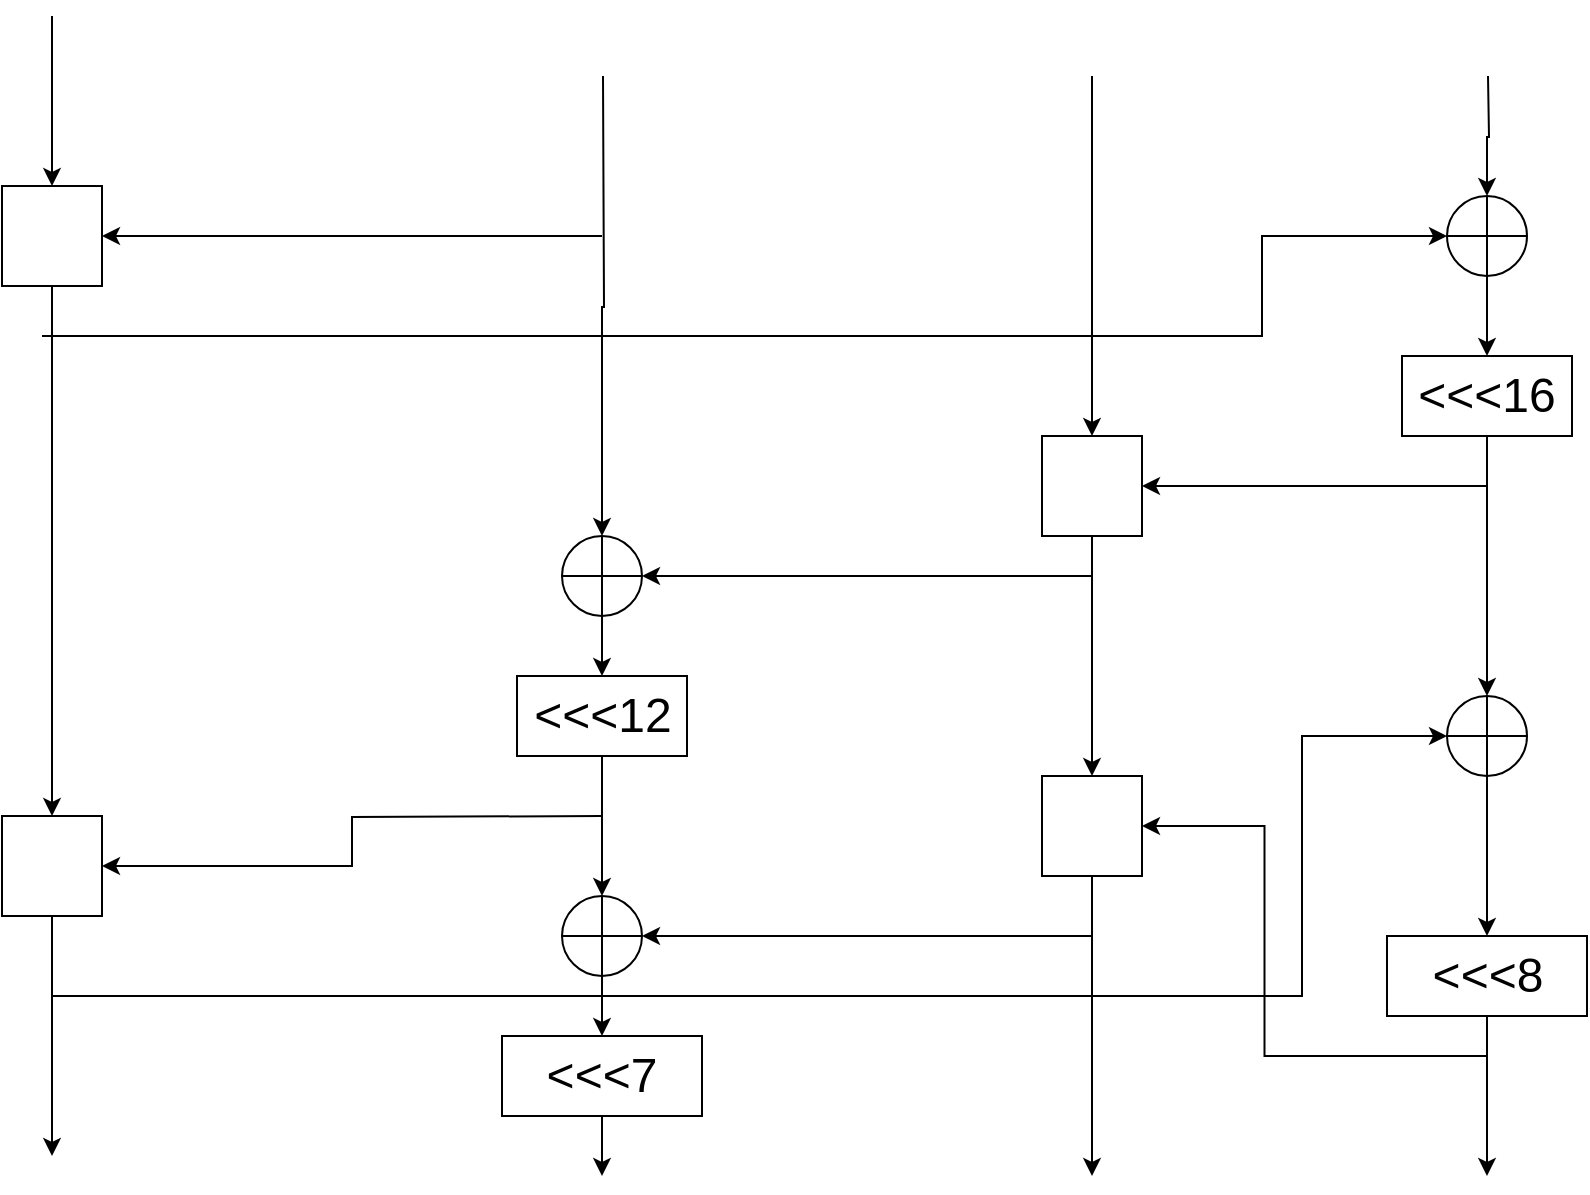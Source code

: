 <mxfile version="16.1.0" type="github">
  <diagram id="AyuG2AtyzldL2LKx-N-V" name="Page-1">
    <mxGraphModel dx="1422" dy="1363" grid="1" gridSize="10" guides="1" tooltips="1" connect="1" arrows="1" fold="1" page="1" pageScale="1" pageWidth="827" pageHeight="583" math="0" shadow="0">
      <root>
        <mxCell id="0" />
        <mxCell id="1" parent="0" />
        <mxCell id="qpBcVbU79Aa1EWPwrXT2-56" style="edgeStyle=orthogonalEdgeStyle;rounded=0;sketch=0;orthogonalLoop=1;jettySize=auto;html=1;fontSize=24;startArrow=none;startFill=0;endArrow=classic;endFill=1;endSize=6;" edge="1" parent="1" target="qpBcVbU79Aa1EWPwrXT2-6">
          <mxGeometry relative="1" as="geometry">
            <mxPoint x="40" y="140" as="sourcePoint" />
            <Array as="points">
              <mxPoint x="650" y="140" />
              <mxPoint x="650" y="90" />
            </Array>
          </mxGeometry>
        </mxCell>
        <mxCell id="qpBcVbU79Aa1EWPwrXT2-58" style="edgeStyle=orthogonalEdgeStyle;rounded=0;sketch=0;orthogonalLoop=1;jettySize=auto;html=1;fontSize=24;startArrow=classic;startFill=1;endArrow=none;endFill=0;endSize=6;" edge="1" parent="1" source="qpBcVbU79Aa1EWPwrXT2-1">
          <mxGeometry relative="1" as="geometry">
            <mxPoint x="320" y="90" as="targetPoint" />
          </mxGeometry>
        </mxCell>
        <mxCell id="qpBcVbU79Aa1EWPwrXT2-59" style="edgeStyle=orthogonalEdgeStyle;rounded=0;sketch=0;orthogonalLoop=1;jettySize=auto;html=1;fontSize=24;startArrow=classic;startFill=1;endArrow=none;endFill=0;endSize=6;" edge="1" parent="1" source="qpBcVbU79Aa1EWPwrXT2-1">
          <mxGeometry relative="1" as="geometry">
            <mxPoint x="45" y="-20" as="targetPoint" />
          </mxGeometry>
        </mxCell>
        <mxCell id="qpBcVbU79Aa1EWPwrXT2-61" style="edgeStyle=orthogonalEdgeStyle;rounded=0;sketch=0;orthogonalLoop=1;jettySize=auto;html=1;fontSize=24;startArrow=none;startFill=0;endArrow=classic;endFill=1;endSize=6;" edge="1" parent="1" source="qpBcVbU79Aa1EWPwrXT2-1" target="qpBcVbU79Aa1EWPwrXT2-2">
          <mxGeometry relative="1" as="geometry" />
        </mxCell>
        <mxCell id="qpBcVbU79Aa1EWPwrXT2-1" value="" style="whiteSpace=wrap;html=1;aspect=fixed;" vertex="1" parent="1">
          <mxGeometry x="20" y="65" width="50" height="50" as="geometry" />
        </mxCell>
        <mxCell id="qpBcVbU79Aa1EWPwrXT2-65" style="edgeStyle=orthogonalEdgeStyle;rounded=0;sketch=0;orthogonalLoop=1;jettySize=auto;html=1;fontSize=24;startArrow=none;startFill=0;endArrow=classic;endFill=1;endSize=6;" edge="1" parent="1">
          <mxGeometry relative="1" as="geometry">
            <mxPoint x="45" y="550" as="targetPoint" />
            <mxPoint x="45" y="430" as="sourcePoint" />
          </mxGeometry>
        </mxCell>
        <mxCell id="qpBcVbU79Aa1EWPwrXT2-2" value="" style="whiteSpace=wrap;html=1;aspect=fixed;" vertex="1" parent="1">
          <mxGeometry x="20" y="380" width="50" height="50" as="geometry" />
        </mxCell>
        <mxCell id="qpBcVbU79Aa1EWPwrXT2-38" style="edgeStyle=orthogonalEdgeStyle;rounded=0;sketch=0;orthogonalLoop=1;jettySize=auto;html=1;fontSize=24;startArrow=none;startFill=0;endArrow=classic;endFill=1;endSize=6;" edge="1" parent="1" source="qpBcVbU79Aa1EWPwrXT2-4">
          <mxGeometry relative="1" as="geometry">
            <mxPoint x="565" y="560" as="targetPoint" />
          </mxGeometry>
        </mxCell>
        <mxCell id="qpBcVbU79Aa1EWPwrXT2-54" style="edgeStyle=orthogonalEdgeStyle;rounded=0;sketch=0;orthogonalLoop=1;jettySize=auto;html=1;entryX=1;entryY=0.5;entryDx=0;entryDy=0;entryPerimeter=0;fontSize=24;startArrow=none;startFill=0;endArrow=classic;endFill=1;endSize=6;exitX=0.5;exitY=1;exitDx=0;exitDy=0;" edge="1" parent="1" source="qpBcVbU79Aa1EWPwrXT2-4" target="qpBcVbU79Aa1EWPwrXT2-51">
          <mxGeometry relative="1" as="geometry" />
        </mxCell>
        <mxCell id="qpBcVbU79Aa1EWPwrXT2-4" value="" style="whiteSpace=wrap;html=1;aspect=fixed;" vertex="1" parent="1">
          <mxGeometry x="540" y="360" width="50" height="50" as="geometry" />
        </mxCell>
        <mxCell id="qpBcVbU79Aa1EWPwrXT2-41" style="edgeStyle=orthogonalEdgeStyle;rounded=0;sketch=0;orthogonalLoop=1;jettySize=auto;html=1;entryX=0.5;entryY=0;entryDx=0;entryDy=0;fontSize=24;startArrow=none;startFill=0;endArrow=classic;endFill=1;endSize=6;" edge="1" parent="1" source="qpBcVbU79Aa1EWPwrXT2-6" target="qpBcVbU79Aa1EWPwrXT2-27">
          <mxGeometry relative="1" as="geometry" />
        </mxCell>
        <mxCell id="qpBcVbU79Aa1EWPwrXT2-6" value="" style="verticalLabelPosition=bottom;verticalAlign=top;html=1;shape=mxgraph.flowchart.summing_function;flipH=0;flipV=1;" vertex="1" parent="1">
          <mxGeometry x="742.5" y="70" width="40" height="40" as="geometry" />
        </mxCell>
        <mxCell id="qpBcVbU79Aa1EWPwrXT2-22" style="edgeStyle=orthogonalEdgeStyle;rounded=0;sketch=0;orthogonalLoop=1;jettySize=auto;html=1;entryX=0.5;entryY=1;entryDx=0;entryDy=0;entryPerimeter=0;fontSize=24;startArrow=none;startFill=0;endArrow=classic;endFill=1;endSize=6;" edge="1" parent="1" target="qpBcVbU79Aa1EWPwrXT2-6">
          <mxGeometry relative="1" as="geometry">
            <mxPoint x="763" y="10" as="sourcePoint" />
          </mxGeometry>
        </mxCell>
        <mxCell id="qpBcVbU79Aa1EWPwrXT2-44" style="edgeStyle=orthogonalEdgeStyle;rounded=0;sketch=0;orthogonalLoop=1;jettySize=auto;html=1;fontSize=24;startArrow=none;startFill=0;endArrow=classic;endFill=1;endSize=6;" edge="1" parent="1" source="qpBcVbU79Aa1EWPwrXT2-25">
          <mxGeometry relative="1" as="geometry">
            <mxPoint x="762.5" y="560" as="targetPoint" />
          </mxGeometry>
        </mxCell>
        <mxCell id="qpBcVbU79Aa1EWPwrXT2-67" style="edgeStyle=orthogonalEdgeStyle;rounded=0;sketch=0;orthogonalLoop=1;jettySize=auto;html=1;entryX=1;entryY=0.5;entryDx=0;entryDy=0;fontSize=24;startArrow=none;startFill=0;endArrow=classic;endFill=1;endSize=6;exitX=0.5;exitY=1;exitDx=0;exitDy=0;" edge="1" parent="1" source="qpBcVbU79Aa1EWPwrXT2-25" target="qpBcVbU79Aa1EWPwrXT2-4">
          <mxGeometry relative="1" as="geometry" />
        </mxCell>
        <mxCell id="qpBcVbU79Aa1EWPwrXT2-25" value="&lt;font style=&quot;font-size: 24px&quot;&gt;&amp;lt;&amp;lt;&amp;lt;8&lt;/font&gt;" style="rounded=0;whiteSpace=wrap;html=1;" vertex="1" parent="1">
          <mxGeometry x="712.5" y="440" width="100" height="40" as="geometry" />
        </mxCell>
        <mxCell id="qpBcVbU79Aa1EWPwrXT2-66" style="edgeStyle=orthogonalEdgeStyle;rounded=0;sketch=0;orthogonalLoop=1;jettySize=auto;html=1;entryX=1;entryY=0.5;entryDx=0;entryDy=0;fontSize=24;startArrow=none;startFill=0;endArrow=classic;endFill=1;endSize=6;exitX=0.5;exitY=1;exitDx=0;exitDy=0;" edge="1" parent="1" source="qpBcVbU79Aa1EWPwrXT2-27" target="qpBcVbU79Aa1EWPwrXT2-3">
          <mxGeometry relative="1" as="geometry" />
        </mxCell>
        <mxCell id="qpBcVbU79Aa1EWPwrXT2-27" value="&lt;font style=&quot;font-size: 24px&quot;&gt;&amp;lt;&amp;lt;&amp;lt;16&lt;/font&gt;" style="rounded=0;whiteSpace=wrap;html=1;" vertex="1" parent="1">
          <mxGeometry x="720" y="150" width="85" height="40" as="geometry" />
        </mxCell>
        <mxCell id="qpBcVbU79Aa1EWPwrXT2-36" style="edgeStyle=orthogonalEdgeStyle;rounded=0;sketch=0;orthogonalLoop=1;jettySize=auto;html=1;fontSize=24;startArrow=classic;startFill=1;endArrow=none;endFill=0;endSize=6;" edge="1" parent="1" source="qpBcVbU79Aa1EWPwrXT2-3">
          <mxGeometry relative="1" as="geometry">
            <mxPoint x="565" y="10" as="targetPoint" />
          </mxGeometry>
        </mxCell>
        <mxCell id="qpBcVbU79Aa1EWPwrXT2-37" style="edgeStyle=orthogonalEdgeStyle;rounded=0;sketch=0;orthogonalLoop=1;jettySize=auto;html=1;fontSize=24;startArrow=none;startFill=0;endArrow=classic;endFill=1;endSize=6;" edge="1" parent="1" source="qpBcVbU79Aa1EWPwrXT2-3" target="qpBcVbU79Aa1EWPwrXT2-4">
          <mxGeometry relative="1" as="geometry">
            <mxPoint x="565" y="420" as="targetPoint" />
          </mxGeometry>
        </mxCell>
        <mxCell id="qpBcVbU79Aa1EWPwrXT2-53" style="edgeStyle=orthogonalEdgeStyle;rounded=0;sketch=0;orthogonalLoop=1;jettySize=auto;html=1;entryX=1;entryY=0.5;entryDx=0;entryDy=0;entryPerimeter=0;fontSize=24;startArrow=none;startFill=0;endArrow=classic;endFill=1;endSize=6;exitX=0.5;exitY=1;exitDx=0;exitDy=0;" edge="1" parent="1" source="qpBcVbU79Aa1EWPwrXT2-3" target="qpBcVbU79Aa1EWPwrXT2-46">
          <mxGeometry relative="1" as="geometry" />
        </mxCell>
        <mxCell id="qpBcVbU79Aa1EWPwrXT2-3" value="" style="whiteSpace=wrap;html=1;aspect=fixed;" vertex="1" parent="1">
          <mxGeometry x="540" y="190" width="50" height="50" as="geometry" />
        </mxCell>
        <mxCell id="qpBcVbU79Aa1EWPwrXT2-43" style="edgeStyle=orthogonalEdgeStyle;rounded=0;sketch=0;orthogonalLoop=1;jettySize=auto;html=1;fontSize=24;startArrow=none;startFill=0;endArrow=classic;endFill=1;endSize=6;entryX=0.5;entryY=0;entryDx=0;entryDy=0;" edge="1" parent="1" source="qpBcVbU79Aa1EWPwrXT2-17" target="qpBcVbU79Aa1EWPwrXT2-25">
          <mxGeometry relative="1" as="geometry">
            <mxPoint x="763" y="440" as="targetPoint" />
          </mxGeometry>
        </mxCell>
        <mxCell id="qpBcVbU79Aa1EWPwrXT2-64" style="edgeStyle=orthogonalEdgeStyle;rounded=0;sketch=0;orthogonalLoop=1;jettySize=auto;html=1;fontSize=24;startArrow=classic;startFill=1;endArrow=none;endFill=0;endSize=6;entryX=0.5;entryY=1;entryDx=0;entryDy=0;" edge="1" parent="1" source="qpBcVbU79Aa1EWPwrXT2-17" target="qpBcVbU79Aa1EWPwrXT2-2">
          <mxGeometry relative="1" as="geometry">
            <mxPoint x="50" y="500" as="targetPoint" />
            <Array as="points">
              <mxPoint x="670" y="340" />
              <mxPoint x="670" y="470" />
              <mxPoint x="45" y="470" />
            </Array>
          </mxGeometry>
        </mxCell>
        <mxCell id="qpBcVbU79Aa1EWPwrXT2-17" value="" style="verticalLabelPosition=bottom;verticalAlign=top;html=1;shape=mxgraph.flowchart.summing_function;flipH=0;flipV=1;" vertex="1" parent="1">
          <mxGeometry x="742.5" y="320" width="40" height="40" as="geometry" />
        </mxCell>
        <mxCell id="qpBcVbU79Aa1EWPwrXT2-42" value="" style="edgeStyle=orthogonalEdgeStyle;rounded=0;sketch=0;orthogonalLoop=1;jettySize=auto;html=1;fontSize=24;startArrow=none;startFill=0;endArrow=classic;endFill=1;endSize=6;exitX=0.5;exitY=1;exitDx=0;exitDy=0;" edge="1" parent="1" source="qpBcVbU79Aa1EWPwrXT2-27" target="qpBcVbU79Aa1EWPwrXT2-17">
          <mxGeometry relative="1" as="geometry">
            <mxPoint x="763" y="550" as="targetPoint" />
            <mxPoint x="762.5" y="190" as="sourcePoint" />
          </mxGeometry>
        </mxCell>
        <mxCell id="qpBcVbU79Aa1EWPwrXT2-45" style="edgeStyle=orthogonalEdgeStyle;rounded=0;sketch=0;orthogonalLoop=1;jettySize=auto;html=1;entryX=0.5;entryY=0;entryDx=0;entryDy=0;fontSize=24;startArrow=none;startFill=0;endArrow=classic;endFill=1;endSize=6;" edge="1" parent="1" source="qpBcVbU79Aa1EWPwrXT2-46" target="qpBcVbU79Aa1EWPwrXT2-49">
          <mxGeometry relative="1" as="geometry" />
        </mxCell>
        <mxCell id="qpBcVbU79Aa1EWPwrXT2-46" value="" style="verticalLabelPosition=bottom;verticalAlign=top;html=1;shape=mxgraph.flowchart.summing_function;flipH=0;flipV=1;" vertex="1" parent="1">
          <mxGeometry x="300" y="240" width="40" height="40" as="geometry" />
        </mxCell>
        <mxCell id="qpBcVbU79Aa1EWPwrXT2-47" style="edgeStyle=orthogonalEdgeStyle;rounded=0;sketch=0;orthogonalLoop=1;jettySize=auto;html=1;entryX=0.5;entryY=1;entryDx=0;entryDy=0;entryPerimeter=0;fontSize=24;startArrow=none;startFill=0;endArrow=classic;endFill=1;endSize=6;" edge="1" parent="1" target="qpBcVbU79Aa1EWPwrXT2-46">
          <mxGeometry relative="1" as="geometry">
            <mxPoint x="320.5" y="10" as="sourcePoint" />
          </mxGeometry>
        </mxCell>
        <mxCell id="qpBcVbU79Aa1EWPwrXT2-55" style="edgeStyle=orthogonalEdgeStyle;rounded=0;sketch=0;orthogonalLoop=1;jettySize=auto;html=1;fontSize=24;startArrow=none;startFill=0;endArrow=classic;endFill=1;endSize=6;" edge="1" parent="1" source="qpBcVbU79Aa1EWPwrXT2-48">
          <mxGeometry relative="1" as="geometry">
            <mxPoint x="320" y="560" as="targetPoint" />
          </mxGeometry>
        </mxCell>
        <mxCell id="qpBcVbU79Aa1EWPwrXT2-48" value="&lt;div&gt;&lt;font style=&quot;font-size: 24px&quot;&gt;&amp;lt;&amp;lt;&amp;lt;7&lt;/font&gt;&lt;/div&gt;" style="rounded=0;whiteSpace=wrap;html=1;" vertex="1" parent="1">
          <mxGeometry x="270" y="490" width="100" height="40" as="geometry" />
        </mxCell>
        <mxCell id="qpBcVbU79Aa1EWPwrXT2-62" style="edgeStyle=orthogonalEdgeStyle;rounded=0;sketch=0;orthogonalLoop=1;jettySize=auto;html=1;entryX=1;entryY=0.5;entryDx=0;entryDy=0;fontSize=24;startArrow=none;startFill=0;endArrow=classic;endFill=1;endSize=6;" edge="1" parent="1" target="qpBcVbU79Aa1EWPwrXT2-2">
          <mxGeometry relative="1" as="geometry">
            <mxPoint x="320" y="380" as="sourcePoint" />
          </mxGeometry>
        </mxCell>
        <mxCell id="qpBcVbU79Aa1EWPwrXT2-49" value="&lt;font style=&quot;font-size: 24px&quot;&gt;&amp;lt;&amp;lt;&amp;lt;12&lt;/font&gt;" style="rounded=0;whiteSpace=wrap;html=1;" vertex="1" parent="1">
          <mxGeometry x="277.5" y="310" width="85" height="40" as="geometry" />
        </mxCell>
        <mxCell id="qpBcVbU79Aa1EWPwrXT2-50" style="edgeStyle=orthogonalEdgeStyle;rounded=0;sketch=0;orthogonalLoop=1;jettySize=auto;html=1;fontSize=24;startArrow=none;startFill=0;endArrow=classic;endFill=1;endSize=6;entryX=0.5;entryY=0;entryDx=0;entryDy=0;" edge="1" parent="1" source="qpBcVbU79Aa1EWPwrXT2-51" target="qpBcVbU79Aa1EWPwrXT2-48">
          <mxGeometry relative="1" as="geometry">
            <mxPoint x="320.5" y="440" as="targetPoint" />
          </mxGeometry>
        </mxCell>
        <mxCell id="qpBcVbU79Aa1EWPwrXT2-51" value="" style="verticalLabelPosition=bottom;verticalAlign=top;html=1;shape=mxgraph.flowchart.summing_function;flipH=0;flipV=1;" vertex="1" parent="1">
          <mxGeometry x="300" y="420" width="40" height="40" as="geometry" />
        </mxCell>
        <mxCell id="qpBcVbU79Aa1EWPwrXT2-52" value="" style="edgeStyle=orthogonalEdgeStyle;rounded=0;sketch=0;orthogonalLoop=1;jettySize=auto;html=1;fontSize=24;startArrow=none;startFill=0;endArrow=classic;endFill=1;endSize=6;exitX=0.5;exitY=1;exitDx=0;exitDy=0;" edge="1" parent="1" source="qpBcVbU79Aa1EWPwrXT2-49" target="qpBcVbU79Aa1EWPwrXT2-51">
          <mxGeometry relative="1" as="geometry">
            <mxPoint x="320.5" y="550" as="targetPoint" />
            <mxPoint x="320" y="190" as="sourcePoint" />
          </mxGeometry>
        </mxCell>
      </root>
    </mxGraphModel>
  </diagram>
</mxfile>

